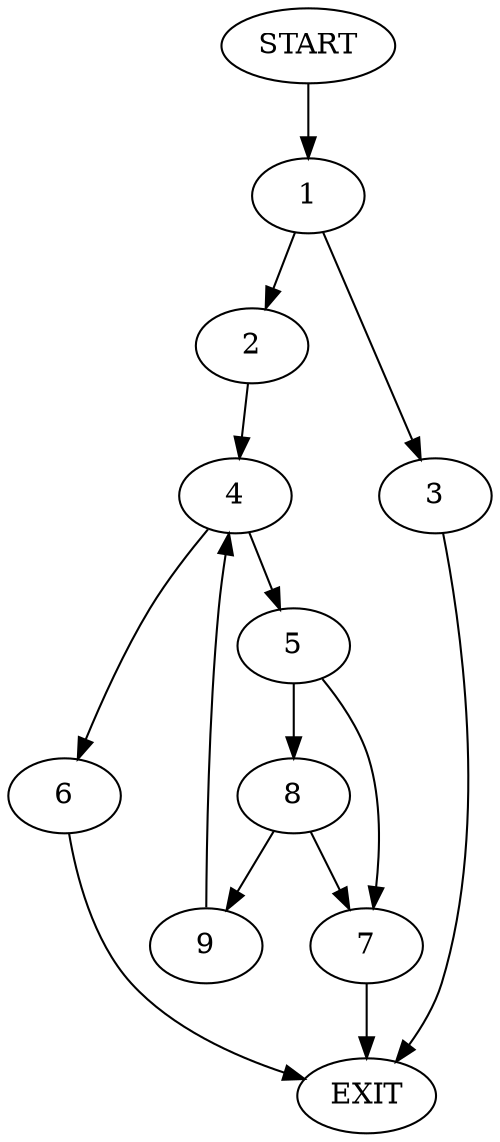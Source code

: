 digraph {
0 [label="START"]
10 [label="EXIT"]
0 -> 1
1 -> 2
1 -> 3
3 -> 10
2 -> 4
4 -> 5
4 -> 6
5 -> 7
5 -> 8
6 -> 10
7 -> 10
8 -> 7
8 -> 9
9 -> 4
}
